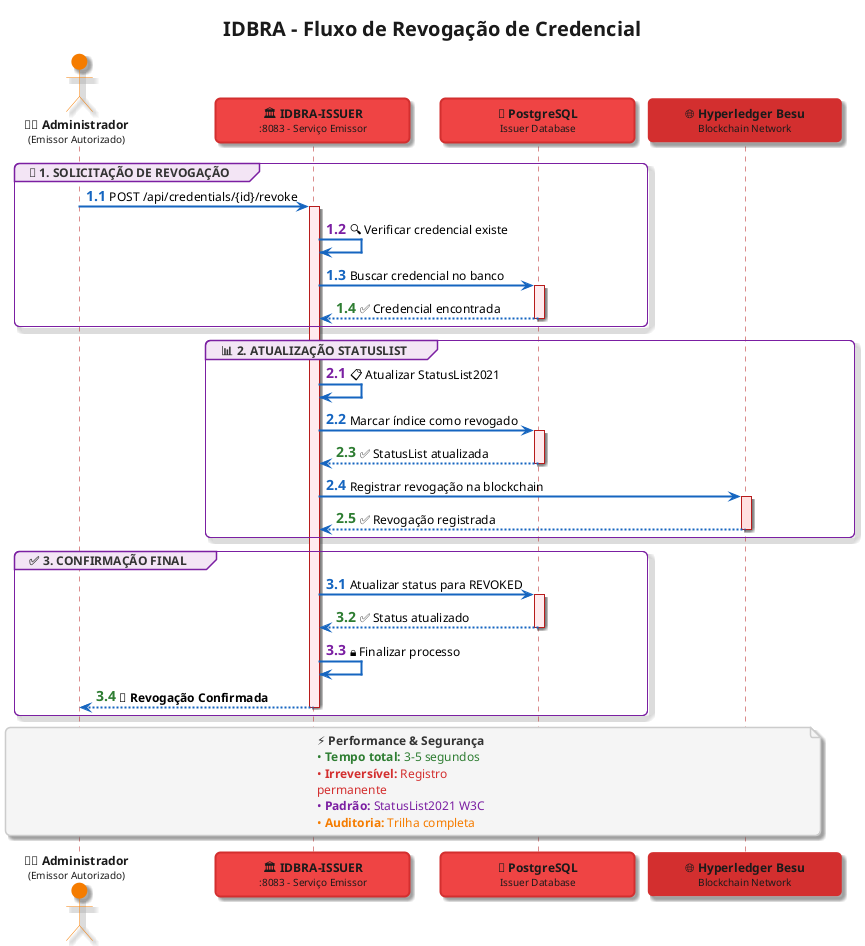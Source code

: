 @startuml
!theme vibrant

skinparam {
  backgroundColor transparent
  roundcorner 10
  shadowing true

  sequenceArrowColor #1565C0
  sequenceArrowThickness 2
  sequenceLifeLineBackgroundColor #FFEBEE
  sequenceLifeLineBorderColor #B71C1C
  sequenceLifeLineBorderThickness 2

  sequenceParticipantBackgroundColor #FFFFFF
  sequenceParticipantBorderColor #D32F2F
  sequenceParticipantBorderThickness 2
  sequenceParticipantFontColor #1A1A1A

  sequenceActorBackgroundColor #FFF3E0
  sequenceActorBorderColor #F57C00
  sequenceActorFontColor #1A1A1A

  sequenceGroupBackgroundColor #F3E5F5
  sequenceGroupBorderColor #7B1FA2
  sequenceGroupHeaderFontColor #333333

  noteFontColor #333333
  noteBackgroundColor #F5F5F5
  noteBorderColor #CCCCCC

  defaultFontName "SF Pro Display"
  defaultFontSize 12
  sequenceMessageAlign left

  minClassWidth 180
  wrapWidth 200
}

title <size:20><color:#1A1A1A><b>IDBRA - Fluxo de Revogação de Credencial</b></color></size>

actor "👨‍💼 **Administrador**\n<size:10>(Emissor Autorizado)</size>" as ADMIN #F57C00
participant "🏛️ **IDBRA-ISSUER**\n<size:10>:8083 - Serviço Emissor</size>" as ISSUER #ef4444
participant "💾 **PostgreSQL**\n<size:10>Issuer Database</size>" as DB_ISSUER #ef4444
participant "🌐 **Hyperledger Besu**\n<size:10>Blockchain Network</size>" as BESU #D32F2F

group <color:#333333><b>📝 1. SOLICITAÇÃO DE REVOGAÇÃO</b></color>
  ADMIN -> ISSUER: <color:#1565C0><size:14><b>1.1</b></size></color> POST /api/credentials/{id}/revoke
  activate ISSUER #FFEBEE

  ISSUER -> ISSUER: <color:#7B1FA2><size:14><b>1.2</b></size></color> 🔍 Verificar credencial existe

  ISSUER -> DB_ISSUER: <color:#1565C0><size:14><b>1.3</b></size></color> Buscar credencial no banco
  activate DB_ISSUER #FFEBEE

  DB_ISSUER --> ISSUER: <color:#2E7D32><size:14><b>1.4</b></size></color> ✅ Credencial encontrada
  deactivate DB_ISSUER
end

group <color:#333333><b>📊 2. ATUALIZAÇÃO STATUSLIST</b></color>
  ISSUER -> ISSUER: <color:#7B1FA2><size:14><b>2.1</b></size></color> 📋 Atualizar StatusList2021

  ISSUER -> DB_ISSUER: <color:#1565C0><size:14><b>2.2</b></size></color> Marcar índice como revogado
  activate DB_ISSUER #FFEBEE

  DB_ISSUER --> ISSUER: <color:#2E7D32><size:14><b>2.3</b></size></color> ✅ StatusList atualizada
  deactivate DB_ISSUER

  ISSUER -> BESU: <color:#1565C0><size:14><b>2.4</b></size></color> Registrar revogação na blockchain
  activate BESU #FFE0E0

  BESU --> ISSUER: <color:#2E7D32><size:14><b>2.5</b></size></color> ✅ Revogação registrada
  deactivate BESU
end

group <color:#333333><b>✅ 3. CONFIRMAÇÃO FINAL</b></color>
  ISSUER -> DB_ISSUER: <color:#1565C0><size:14><b>3.1</b></size></color> Atualizar status para REVOKED
  activate DB_ISSUER #FFEBEE

  DB_ISSUER --> ISSUER: <color:#2E7D32><size:14><b>3.2</b></size></color> ✅ Status atualizado
  deactivate DB_ISSUER

  ISSUER -> ISSUER: <color:#7B1FA2><size:14><b>3.3</b></size></color> 🔒 Finalizar processo

  ISSUER --> ADMIN: <color:#2E7D32><size:14><b>3.4</b></size></color> 🚫 **Revogação Confirmada**
  deactivate ISSUER
end

note over ADMIN, BESU #F5F5F5
  <color:#333333><b>⚡ Performance & Segurança</b></color>
  <color:#2E7D32>• <b>Tempo total:</b> 3-5 segundos</color>
  <color:#D32F2F>• <b>Irreversível:</b> Registro permanente</color>
  <color:#7B1FA2>• <b>Padrão:</b> StatusList2021 W3C</color>
  <color:#F57C00>• <b>Auditoria:</b> Trilha completa</color>
end note

@enduml
